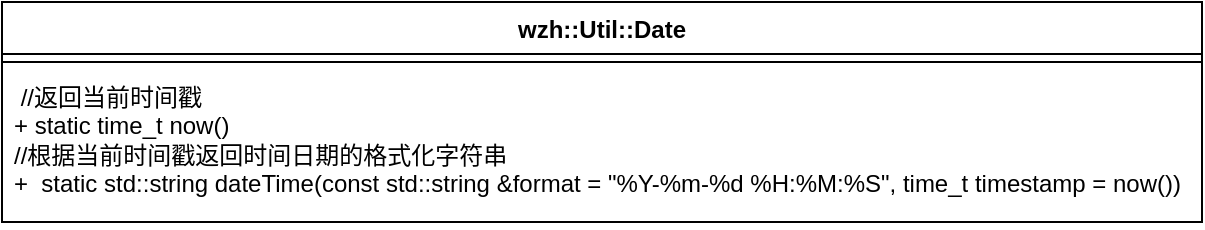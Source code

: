 <mxfile version="27.1.6">
  <diagram name="Page-1" id="0783ab3e-0a74-02c8-0abd-f7b4e66b4bec">
    <mxGraphModel dx="1833" dy="1644" grid="1" gridSize="10" guides="1" tooltips="1" connect="1" arrows="1" fold="1" page="1" pageScale="1" pageWidth="850" pageHeight="1100" background="none" math="0" shadow="0">
      <root>
        <mxCell id="0" />
        <mxCell id="1" parent="0" />
        <mxCell id="A5cPuoOQGIZ8REnbMsVx-27" value="wzh::Util::Date" style="swimlane;fontStyle=1;align=center;verticalAlign=top;childLayout=stackLayout;horizontal=1;startSize=26;horizontalStack=0;resizeParent=1;resizeParentMax=0;resizeLast=0;collapsible=1;marginBottom=0;whiteSpace=wrap;html=1;" vertex="1" parent="1">
          <mxGeometry x="-140" y="-20" width="600" height="110" as="geometry" />
        </mxCell>
        <mxCell id="A5cPuoOQGIZ8REnbMsVx-29" value="" style="line;strokeWidth=1;fillColor=none;align=left;verticalAlign=middle;spacingTop=-1;spacingLeft=3;spacingRight=3;rotatable=0;labelPosition=right;points=[];portConstraint=eastwest;strokeColor=inherit;" vertex="1" parent="A5cPuoOQGIZ8REnbMsVx-27">
          <mxGeometry y="26" width="600" height="8" as="geometry" />
        </mxCell>
        <mxCell id="A5cPuoOQGIZ8REnbMsVx-30" value="&lt;div&gt;&amp;nbsp;//返回当前时间戳&lt;/div&gt;&lt;div&gt;+&amp;nbsp;static time_t now()&lt;/div&gt;&lt;div&gt;//根据当前时间戳返回时间日期的格式化字符串&lt;/div&gt;&lt;div&gt;+&amp;nbsp;&amp;nbsp;static std::string dateTime(const std::string &amp;amp;format = &quot;%Y-%m-%d %H:%M:%S&quot;, time_t timestamp = now())&lt;/div&gt;" style="text;align=left;verticalAlign=top;spacingLeft=4;spacingRight=4;overflow=hidden;rotatable=0;points=[[0,0.5],[1,0.5]];portConstraint=eastwest;whiteSpace=wrap;html=1;" vertex="1" parent="A5cPuoOQGIZ8REnbMsVx-27">
          <mxGeometry y="34" width="600" height="76" as="geometry" />
        </mxCell>
      </root>
    </mxGraphModel>
  </diagram>
</mxfile>

